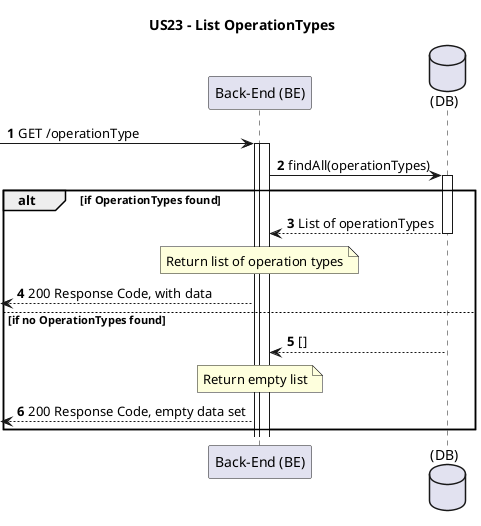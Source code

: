 @startuml
'https://plantuml.com/sequence-diagram

title US23 - List OperationTypes

autonumber

participant "Back-End (BE)" as sys
database "(DB)" as db

-> sys +: GET /operationType

activate sys

sys -> db : findAll(operationTypes)
activate db
alt if OperationTypes found
    db --> sys : List of operationTypes
    note over sys : Return list of operation types
    deactivate db
    <-- sys : 200 Response Code, with data
else if no OperationTypes found
    db --> sys : []
    note over sys : Return empty list
    deactivate db
    <-- sys : 200 Response Code, empty data set
end
@enduml
